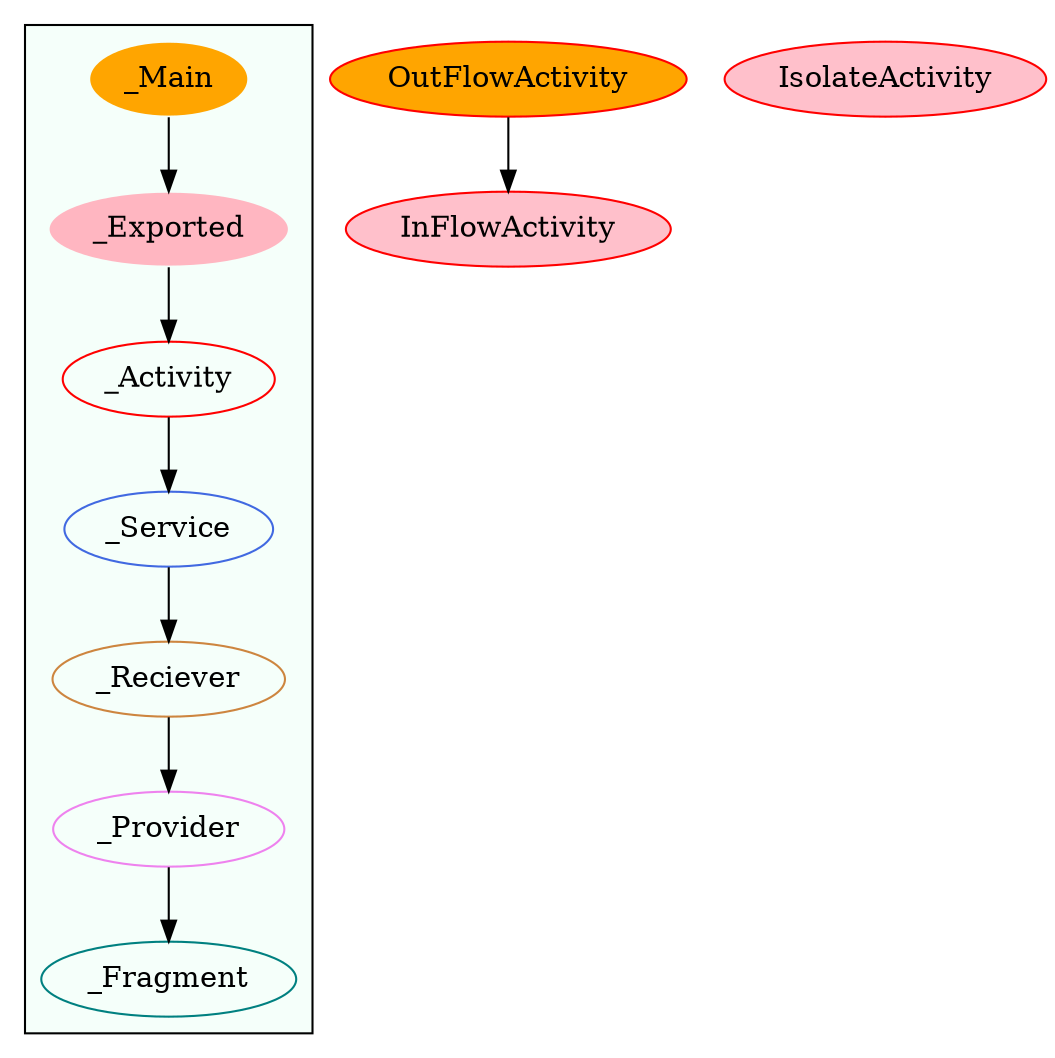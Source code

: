 digraph G {
subgraph cluster_legend{ 
bgcolor=mintcream;
_Activity[color = red];
_Service[color = royalblue];
_Provider[color = violet];
_Reciever[color = peru];
_Fragment[color = teal];
_Main[style=filled, fillcolor=orange, color = mintcream];
_Exported[style=filled, fillcolor=lightpink, color = mintcream];
_Main -> _Exported -> _Activity -> _Service -> _Reciever -> _Provider -> _Fragment; 
}
OutFlowActivity[style=filled, fillcolor=orange, color = red];
InFlowActivity[style=filled, fillcolor=pink, color = red];
IsolateActivity[style=filled, fillcolor=pink, color = red];
OutFlowActivity->InFlowActivity;
}
